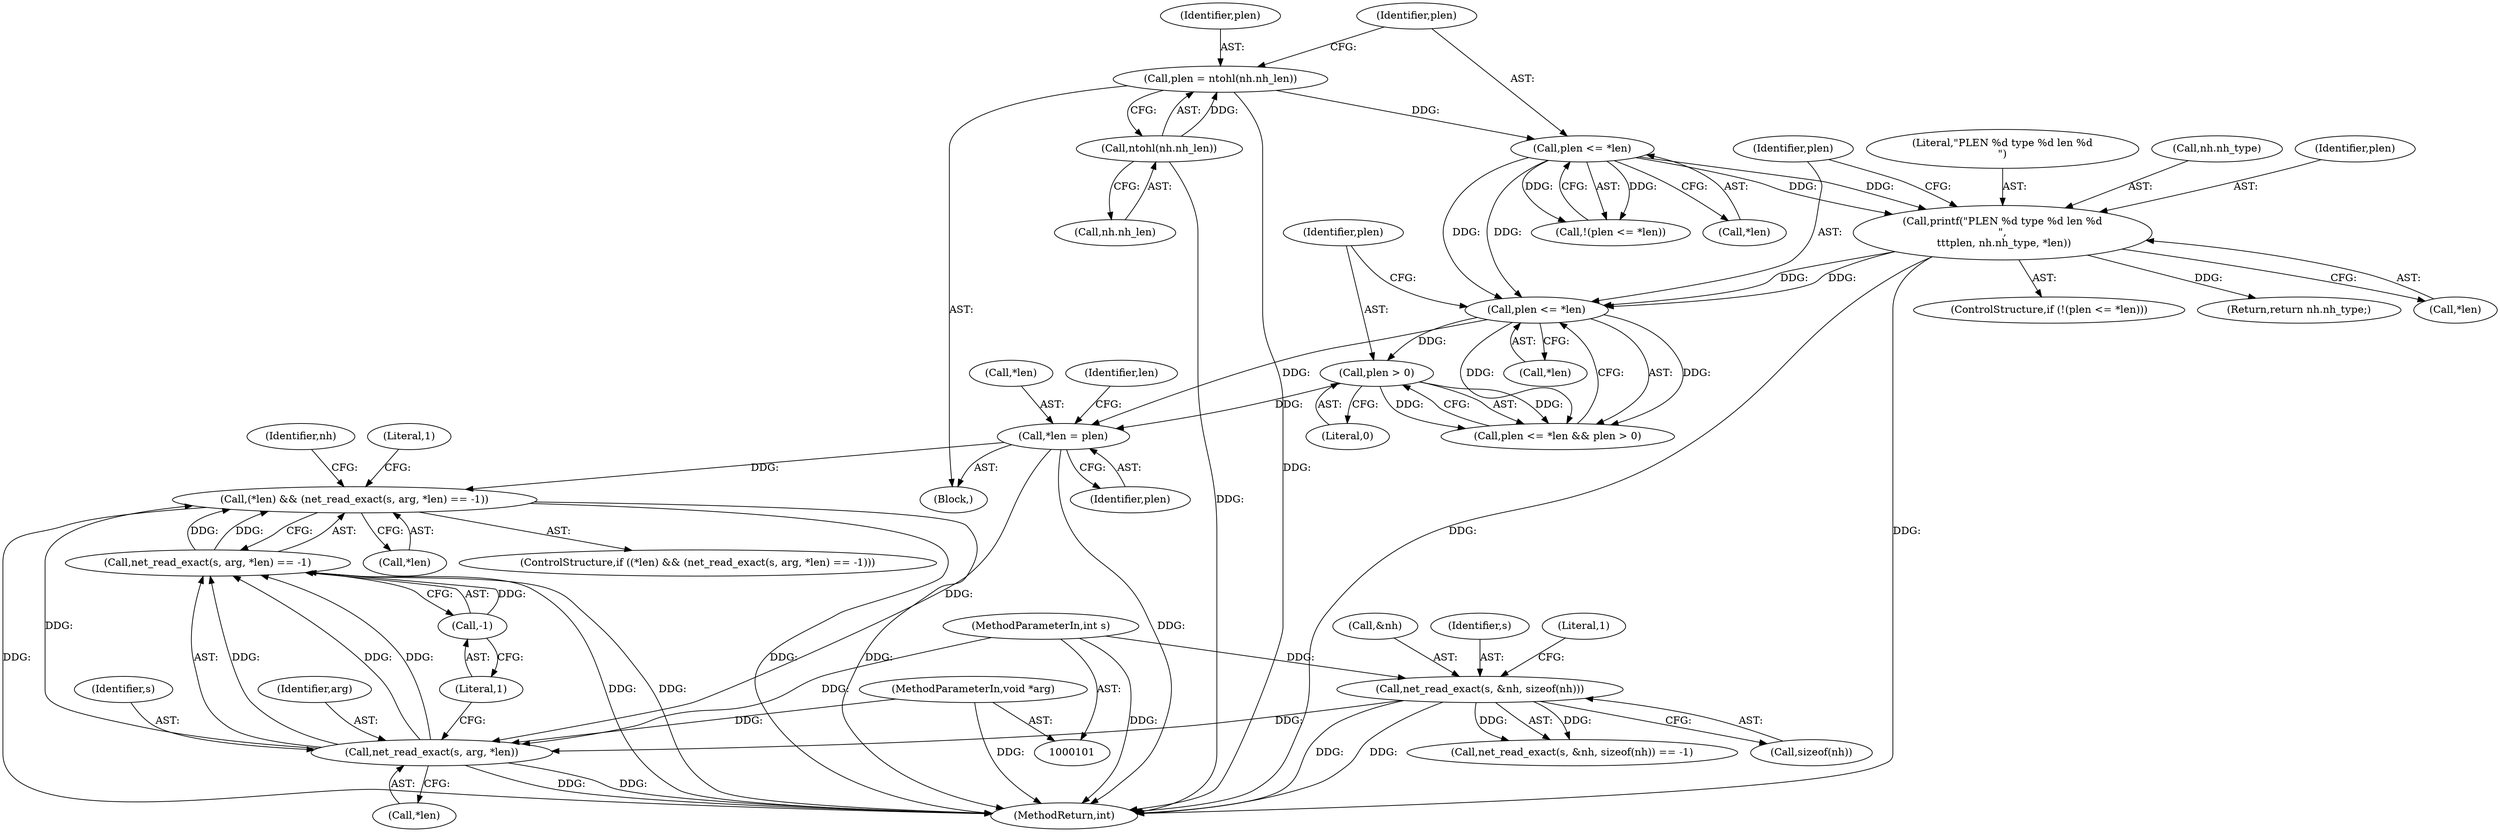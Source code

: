 digraph "0_aircrack-ng_88702a3ce4c28a973bf69023cd0312f412f6193e@pointer" {
"1000156" [label="(Call,(*len) && (net_read_exact(s, arg, *len) == -1))"];
"1000151" [label="(Call,*len = plen)"];
"1000148" [label="(Call,plen > 0)"];
"1000144" [label="(Call,plen <= *len)"];
"1000134" [label="(Call,printf(\"PLEN %d type %d len %d\n\",\n \t\t\tplen, nh.nh_type, *len))"];
"1000130" [label="(Call,plen <= *len)"];
"1000122" [label="(Call,plen = ntohl(nh.nh_len))"];
"1000124" [label="(Call,ntohl(nh.nh_len))"];
"1000160" [label="(Call,net_read_exact(s, arg, *len))"];
"1000110" [label="(Call,net_read_exact(s, &nh, sizeof(nh)))"];
"1000102" [label="(MethodParameterIn,int s)"];
"1000103" [label="(MethodParameterIn,void *arg)"];
"1000159" [label="(Call,net_read_exact(s, arg, *len) == -1)"];
"1000165" [label="(Call,-1)"];
"1000166" [label="(Literal,1)"];
"1000175" [label="(MethodReturn,int)"];
"1000128" [label="(ControlStructure,if (!(plen <= *len)))"];
"1000122" [label="(Call,plen = ntohl(nh.nh_len))"];
"1000151" [label="(Call,*len = plen)"];
"1000143" [label="(Call,plen <= *len && plen > 0)"];
"1000130" [label="(Call,plen <= *len)"];
"1000137" [label="(Call,nh.nh_type)"];
"1000157" [label="(Call,*len)"];
"1000155" [label="(ControlStructure,if ((*len) && (net_read_exact(s, arg, *len) == -1)))"];
"1000111" [label="(Identifier,s)"];
"1000109" [label="(Call,net_read_exact(s, &nh, sizeof(nh)) == -1)"];
"1000171" [label="(Return,return nh.nh_type;)"];
"1000140" [label="(Call,*len)"];
"1000117" [label="(Literal,1)"];
"1000165" [label="(Call,-1)"];
"1000110" [label="(Call,net_read_exact(s, &nh, sizeof(nh)))"];
"1000161" [label="(Identifier,s)"];
"1000156" [label="(Call,(*len) && (net_read_exact(s, arg, *len) == -1))"];
"1000136" [label="(Identifier,plen)"];
"1000148" [label="(Call,plen > 0)"];
"1000160" [label="(Call,net_read_exact(s, arg, *len))"];
"1000135" [label="(Literal,\"PLEN %d type %d len %d\n\")"];
"1000146" [label="(Call,*len)"];
"1000124" [label="(Call,ntohl(nh.nh_len))"];
"1000129" [label="(Call,!(plen <= *len))"];
"1000131" [label="(Identifier,plen)"];
"1000159" [label="(Call,net_read_exact(s, arg, *len) == -1)"];
"1000125" [label="(Call,nh.nh_len)"];
"1000162" [label="(Identifier,arg)"];
"1000112" [label="(Call,&nh)"];
"1000103" [label="(MethodParameterIn,void *arg)"];
"1000163" [label="(Call,*len)"];
"1000102" [label="(MethodParameterIn,int s)"];
"1000149" [label="(Identifier,plen)"];
"1000154" [label="(Identifier,plen)"];
"1000134" [label="(Call,printf(\"PLEN %d type %d len %d\n\",\n \t\t\tplen, nh.nh_type, *len))"];
"1000170" [label="(Literal,1)"];
"1000152" [label="(Call,*len)"];
"1000132" [label="(Call,*len)"];
"1000114" [label="(Call,sizeof(nh))"];
"1000173" [label="(Identifier,nh)"];
"1000145" [label="(Identifier,plen)"];
"1000105" [label="(Block,)"];
"1000150" [label="(Literal,0)"];
"1000158" [label="(Identifier,len)"];
"1000123" [label="(Identifier,plen)"];
"1000144" [label="(Call,plen <= *len)"];
"1000156" -> "1000155"  [label="AST: "];
"1000156" -> "1000157"  [label="CFG: "];
"1000156" -> "1000159"  [label="CFG: "];
"1000157" -> "1000156"  [label="AST: "];
"1000159" -> "1000156"  [label="AST: "];
"1000170" -> "1000156"  [label="CFG: "];
"1000173" -> "1000156"  [label="CFG: "];
"1000156" -> "1000175"  [label="DDG: "];
"1000156" -> "1000175"  [label="DDG: "];
"1000156" -> "1000175"  [label="DDG: "];
"1000151" -> "1000156"  [label="DDG: "];
"1000160" -> "1000156"  [label="DDG: "];
"1000159" -> "1000156"  [label="DDG: "];
"1000159" -> "1000156"  [label="DDG: "];
"1000151" -> "1000105"  [label="AST: "];
"1000151" -> "1000154"  [label="CFG: "];
"1000152" -> "1000151"  [label="AST: "];
"1000154" -> "1000151"  [label="AST: "];
"1000158" -> "1000151"  [label="CFG: "];
"1000151" -> "1000175"  [label="DDG: "];
"1000148" -> "1000151"  [label="DDG: "];
"1000144" -> "1000151"  [label="DDG: "];
"1000151" -> "1000160"  [label="DDG: "];
"1000148" -> "1000143"  [label="AST: "];
"1000148" -> "1000150"  [label="CFG: "];
"1000149" -> "1000148"  [label="AST: "];
"1000150" -> "1000148"  [label="AST: "];
"1000143" -> "1000148"  [label="CFG: "];
"1000148" -> "1000143"  [label="DDG: "];
"1000148" -> "1000143"  [label="DDG: "];
"1000144" -> "1000148"  [label="DDG: "];
"1000144" -> "1000143"  [label="AST: "];
"1000144" -> "1000146"  [label="CFG: "];
"1000145" -> "1000144"  [label="AST: "];
"1000146" -> "1000144"  [label="AST: "];
"1000149" -> "1000144"  [label="CFG: "];
"1000143" -> "1000144"  [label="CFG: "];
"1000144" -> "1000143"  [label="DDG: "];
"1000144" -> "1000143"  [label="DDG: "];
"1000134" -> "1000144"  [label="DDG: "];
"1000134" -> "1000144"  [label="DDG: "];
"1000130" -> "1000144"  [label="DDG: "];
"1000130" -> "1000144"  [label="DDG: "];
"1000134" -> "1000128"  [label="AST: "];
"1000134" -> "1000140"  [label="CFG: "];
"1000135" -> "1000134"  [label="AST: "];
"1000136" -> "1000134"  [label="AST: "];
"1000137" -> "1000134"  [label="AST: "];
"1000140" -> "1000134"  [label="AST: "];
"1000145" -> "1000134"  [label="CFG: "];
"1000134" -> "1000175"  [label="DDG: "];
"1000134" -> "1000175"  [label="DDG: "];
"1000130" -> "1000134"  [label="DDG: "];
"1000130" -> "1000134"  [label="DDG: "];
"1000134" -> "1000171"  [label="DDG: "];
"1000130" -> "1000129"  [label="AST: "];
"1000130" -> "1000132"  [label="CFG: "];
"1000131" -> "1000130"  [label="AST: "];
"1000132" -> "1000130"  [label="AST: "];
"1000129" -> "1000130"  [label="CFG: "];
"1000130" -> "1000129"  [label="DDG: "];
"1000130" -> "1000129"  [label="DDG: "];
"1000122" -> "1000130"  [label="DDG: "];
"1000122" -> "1000105"  [label="AST: "];
"1000122" -> "1000124"  [label="CFG: "];
"1000123" -> "1000122"  [label="AST: "];
"1000124" -> "1000122"  [label="AST: "];
"1000131" -> "1000122"  [label="CFG: "];
"1000122" -> "1000175"  [label="DDG: "];
"1000124" -> "1000122"  [label="DDG: "];
"1000124" -> "1000125"  [label="CFG: "];
"1000125" -> "1000124"  [label="AST: "];
"1000124" -> "1000175"  [label="DDG: "];
"1000160" -> "1000159"  [label="AST: "];
"1000160" -> "1000163"  [label="CFG: "];
"1000161" -> "1000160"  [label="AST: "];
"1000162" -> "1000160"  [label="AST: "];
"1000163" -> "1000160"  [label="AST: "];
"1000166" -> "1000160"  [label="CFG: "];
"1000160" -> "1000175"  [label="DDG: "];
"1000160" -> "1000175"  [label="DDG: "];
"1000160" -> "1000159"  [label="DDG: "];
"1000160" -> "1000159"  [label="DDG: "];
"1000160" -> "1000159"  [label="DDG: "];
"1000110" -> "1000160"  [label="DDG: "];
"1000102" -> "1000160"  [label="DDG: "];
"1000103" -> "1000160"  [label="DDG: "];
"1000110" -> "1000109"  [label="AST: "];
"1000110" -> "1000114"  [label="CFG: "];
"1000111" -> "1000110"  [label="AST: "];
"1000112" -> "1000110"  [label="AST: "];
"1000114" -> "1000110"  [label="AST: "];
"1000117" -> "1000110"  [label="CFG: "];
"1000110" -> "1000175"  [label="DDG: "];
"1000110" -> "1000175"  [label="DDG: "];
"1000110" -> "1000109"  [label="DDG: "];
"1000110" -> "1000109"  [label="DDG: "];
"1000102" -> "1000110"  [label="DDG: "];
"1000102" -> "1000101"  [label="AST: "];
"1000102" -> "1000175"  [label="DDG: "];
"1000103" -> "1000101"  [label="AST: "];
"1000103" -> "1000175"  [label="DDG: "];
"1000159" -> "1000165"  [label="CFG: "];
"1000165" -> "1000159"  [label="AST: "];
"1000159" -> "1000175"  [label="DDG: "];
"1000159" -> "1000175"  [label="DDG: "];
"1000165" -> "1000159"  [label="DDG: "];
"1000165" -> "1000166"  [label="CFG: "];
"1000166" -> "1000165"  [label="AST: "];
}
